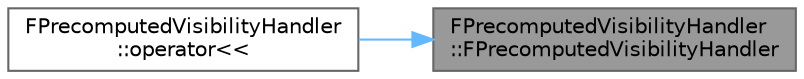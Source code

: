 digraph "FPrecomputedVisibilityHandler::FPrecomputedVisibilityHandler"
{
 // INTERACTIVE_SVG=YES
 // LATEX_PDF_SIZE
  bgcolor="transparent";
  edge [fontname=Helvetica,fontsize=10,labelfontname=Helvetica,labelfontsize=10];
  node [fontname=Helvetica,fontsize=10,shape=box,height=0.2,width=0.4];
  rankdir="RL";
  Node1 [id="Node000001",label="FPrecomputedVisibilityHandler\l::FPrecomputedVisibilityHandler",height=0.2,width=0.4,color="gray40", fillcolor="grey60", style="filled", fontcolor="black",tooltip=" "];
  Node1 -> Node2 [id="edge1_Node000001_Node000002",dir="back",color="steelblue1",style="solid",tooltip=" "];
  Node2 [id="Node000002",label="FPrecomputedVisibilityHandler\l::operator\<\<",height=0.2,width=0.4,color="grey40", fillcolor="white", style="filled",URL="$d0/deb/classFPrecomputedVisibilityHandler.html#a8c4f3e29775bca5c8fe1e44e52978b86",tooltip=" "];
}

